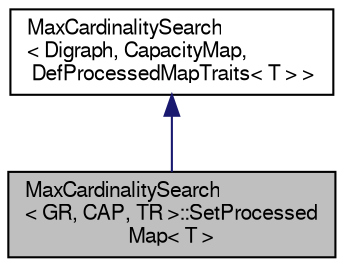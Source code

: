 digraph "MaxCardinalitySearch&lt; GR, CAP, TR &gt;::SetProcessedMap&lt; T &gt;"
{
 // LATEX_PDF_SIZE
  edge [fontname="FreeSans",fontsize="10",labelfontname="FreeSans",labelfontsize="10"];
  node [fontname="FreeSans",fontsize="10",shape=record];
  Node0 [label="MaxCardinalitySearch\l\< GR, CAP, TR \>::SetProcessed\lMap\< T \>",height=0.2,width=0.4,color="black", fillcolor="grey75", style="filled", fontcolor="black",tooltip="Named parameter for setting ProcessedMap type"];
  Node1 -> Node0 [dir="back",color="midnightblue",fontsize="10",style="solid",fontname="FreeSans"];
  Node1 [label="MaxCardinalitySearch\l\< Digraph, CapacityMap,\l DefProcessedMapTraits\< T \> \>",height=0.2,width=0.4,color="black", fillcolor="white", style="filled",URL="$a03493.html",tooltip=" "];
}
